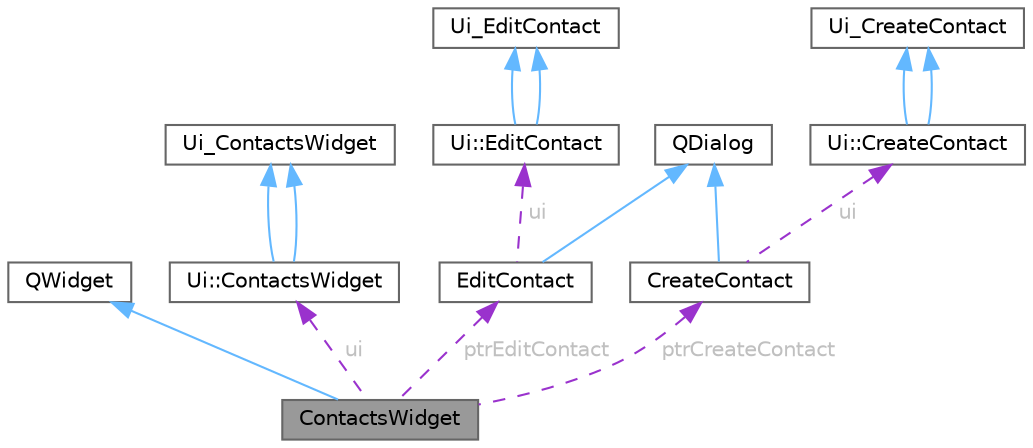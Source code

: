 digraph "ContactsWidget"
{
 // LATEX_PDF_SIZE
  bgcolor="transparent";
  edge [fontname=Helvetica,fontsize=10,labelfontname=Helvetica,labelfontsize=10];
  node [fontname=Helvetica,fontsize=10,shape=box,height=0.2,width=0.4];
  Node1 [id="Node000001",label="ContactsWidget",height=0.2,width=0.4,color="gray40", fillcolor="grey60", style="filled", fontcolor="black",tooltip="Deklaracja klasy, wyświetlającej kontakty zalogowanego użytkownika."];
  Node2 -> Node1 [id="edge1_Node000001_Node000002",dir="back",color="steelblue1",style="solid",tooltip=" "];
  Node2 [id="Node000002",label="QWidget",height=0.2,width=0.4,color="gray40", fillcolor="white", style="filled",tooltip=" "];
  Node3 -> Node1 [id="edge2_Node000001_Node000003",dir="back",color="darkorchid3",style="dashed",tooltip=" ",label=" ui",fontcolor="grey" ];
  Node3 [id="Node000003",label="Ui::ContactsWidget",height=0.2,width=0.4,color="gray40", fillcolor="white", style="filled",URL="$classUi_1_1ContactsWidget.html",tooltip=" "];
  Node4 -> Node3 [id="edge3_Node000003_Node000004",dir="back",color="steelblue1",style="solid",tooltip=" "];
  Node4 [id="Node000004",label="Ui_ContactsWidget",height=0.2,width=0.4,color="gray40", fillcolor="white", style="filled",URL="$classUi__ContactsWidget.html",tooltip=" "];
  Node4 -> Node3 [id="edge4_Node000003_Node000004",dir="back",color="steelblue1",style="solid",tooltip=" "];
  Node5 -> Node1 [id="edge5_Node000001_Node000005",dir="back",color="darkorchid3",style="dashed",tooltip=" ",label=" ptrCreateContact",fontcolor="grey" ];
  Node5 [id="Node000005",label="CreateContact",height=0.2,width=0.4,color="gray40", fillcolor="white", style="filled",URL="$classCreateContact.html",tooltip="Deklaracja klasy, pozwalającej na utworzenie nowego kontaktu."];
  Node6 -> Node5 [id="edge6_Node000005_Node000006",dir="back",color="steelblue1",style="solid",tooltip=" "];
  Node6 [id="Node000006",label="QDialog",height=0.2,width=0.4,color="gray40", fillcolor="white", style="filled",tooltip=" "];
  Node7 -> Node5 [id="edge7_Node000005_Node000007",dir="back",color="darkorchid3",style="dashed",tooltip=" ",label=" ui",fontcolor="grey" ];
  Node7 [id="Node000007",label="Ui::CreateContact",height=0.2,width=0.4,color="gray40", fillcolor="white", style="filled",URL="$classUi_1_1CreateContact.html",tooltip=" "];
  Node8 -> Node7 [id="edge8_Node000007_Node000008",dir="back",color="steelblue1",style="solid",tooltip=" "];
  Node8 [id="Node000008",label="Ui_CreateContact",height=0.2,width=0.4,color="gray40", fillcolor="white", style="filled",URL="$classUi__CreateContact.html",tooltip=" "];
  Node8 -> Node7 [id="edge9_Node000007_Node000008",dir="back",color="steelblue1",style="solid",tooltip=" "];
  Node9 -> Node1 [id="edge10_Node000001_Node000009",dir="back",color="darkorchid3",style="dashed",tooltip=" ",label=" ptrEditContact",fontcolor="grey" ];
  Node9 [id="Node000009",label="EditContact",height=0.2,width=0.4,color="gray40", fillcolor="white", style="filled",URL="$classEditContact.html",tooltip="Deklaracja klasy, pozwalającej na edytowanie istniejących kontaktów."];
  Node6 -> Node9 [id="edge11_Node000009_Node000006",dir="back",color="steelblue1",style="solid",tooltip=" "];
  Node10 -> Node9 [id="edge12_Node000009_Node000010",dir="back",color="darkorchid3",style="dashed",tooltip=" ",label=" ui",fontcolor="grey" ];
  Node10 [id="Node000010",label="Ui::EditContact",height=0.2,width=0.4,color="gray40", fillcolor="white", style="filled",URL="$classUi_1_1EditContact.html",tooltip=" "];
  Node11 -> Node10 [id="edge13_Node000010_Node000011",dir="back",color="steelblue1",style="solid",tooltip=" "];
  Node11 [id="Node000011",label="Ui_EditContact",height=0.2,width=0.4,color="gray40", fillcolor="white", style="filled",URL="$classUi__EditContact.html",tooltip=" "];
  Node11 -> Node10 [id="edge14_Node000010_Node000011",dir="back",color="steelblue1",style="solid",tooltip=" "];
}
